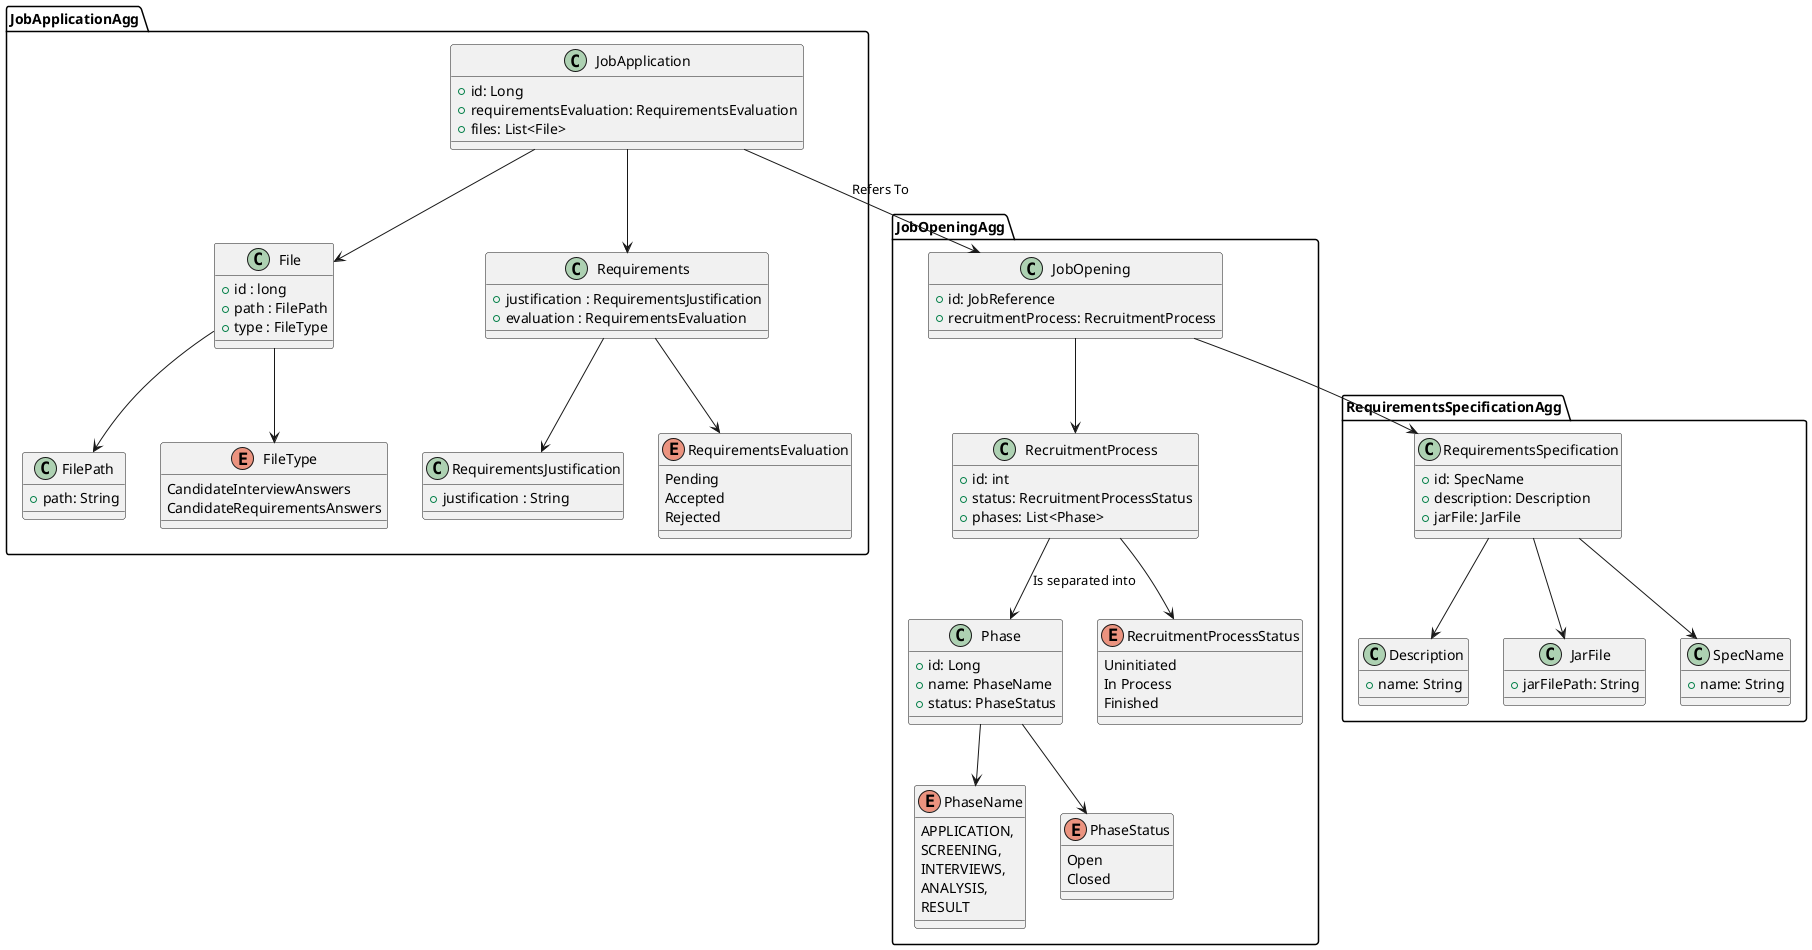 @startuml DomainModel
package RequirementsSpecificationAgg {

    class RequirementsSpecification {
        +id: SpecName
        +description: Description
        +jarFile: JarFile
    }

    class Description {
        +name: String
    }

    class JarFile {
        + jarFilePath: String
    }
    class SpecName {
        +name: String
    }

    RequirementsSpecification --> Description
    RequirementsSpecification --> JarFile
    RequirementsSpecification --> SpecName

}
package JobApplicationAgg {
    class JobApplication {
        +id: Long
        +requirementsEvaluation: RequirementsEvaluation
        +files: List<File>
    }

    class File
    {
        +id : long
        +path : FilePath
        +type : FileType
    }

    class FilePath {
        +path: String
    }

    enum FileType
    {
        CandidateInterviewAnswers
        CandidateRequirementsAnswers
    }

    class Requirements
    {
        +justification : RequirementsJustification
        +evaluation : RequirementsEvaluation
    }

    class RequirementsJustification
    {
        +justification : String
    }

    enum RequirementsEvaluation {
        Pending
        Accepted
        Rejected
    }
    JobApplication --> Requirements
    JobApplication --> File

    Requirements --> RequirementsJustification
    Requirements --> RequirementsEvaluation

    File --> FilePath
    File --> FileType
}
package JobOpeningAgg {

    class JobOpening {
        +id: JobReference
        +recruitmentProcess: RecruitmentProcess
    }
    class RecruitmentProcess {
        +id: int
        +status: RecruitmentProcessStatus
        +phases: List<Phase>
    }

    class Phase {
        +id: Long
        +name: PhaseName
        +status: PhaseStatus
    }

    enum PhaseName {
            APPLICATION,
            SCREENING,
            INTERVIEWS,
            ANALYSIS,
            RESULT
    }

    enum PhaseStatus {
        Open
        Closed
    }

    enum RecruitmentProcessStatus {
        Uninitiated
        In Process
        Finished
    }

    JobOpening --> RecruitmentProcess
    RecruitmentProcess --> RecruitmentProcessStatus
    RecruitmentProcess --> Phase : "Is separated into"
    Phase --> PhaseName
    Phase --> PhaseStatus
}

JobOpening --> RequirementsSpecification
JobApplication --> JobOpening : Refers To
@enduml
